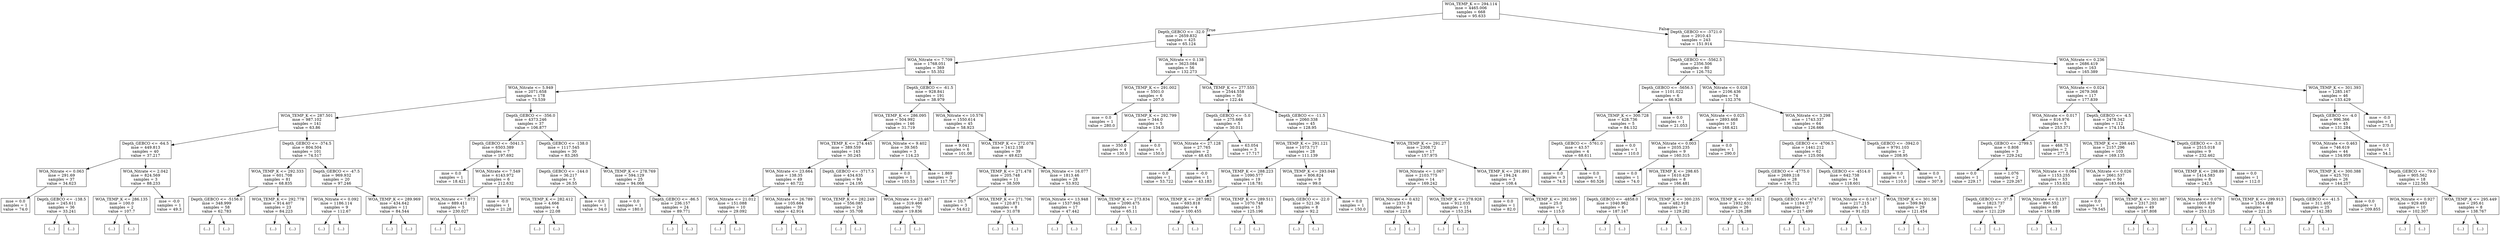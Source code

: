 digraph Tree {
node [shape=box] ;
0 [label="WOA_TEMP_K <= 294.114\nmse = 4465.006\nsamples = 668\nvalue = 95.633"] ;
1 [label="Depth_GEBCO <= -32.0\nmse = 2659.832\nsamples = 425\nvalue = 65.124"] ;
0 -> 1 [labeldistance=2.5, labelangle=45, headlabel="True"] ;
2 [label="WOA_Nitrate <= 7.709\nmse = 1768.051\nsamples = 369\nvalue = 55.352"] ;
1 -> 2 ;
3 [label="WOA_Nitrate <= 5.949\nmse = 2071.658\nsamples = 178\nvalue = 73.539"] ;
2 -> 3 ;
4 [label="WOA_TEMP_K <= 287.501\nmse = 987.102\nsamples = 141\nvalue = 63.86"] ;
3 -> 4 ;
5 [label="Depth_GEBCO <= -64.5\nmse = 449.813\nsamples = 40\nvalue = 37.217"] ;
4 -> 5 ;
6 [label="WOA_Nitrate <= 0.063\nmse = 291.69\nsamples = 37\nvalue = 34.623"] ;
5 -> 6 ;
7 [label="mse = 0.0\nsamples = 1\nvalue = 74.0"] ;
6 -> 7 ;
8 [label="Depth_GEBCO <= -138.5\nmse = 245.611\nsamples = 36\nvalue = 33.241"] ;
6 -> 8 ;
9 [label="(...)"] ;
8 -> 9 ;
50 [label="(...)"] ;
8 -> 50 ;
59 [label="WOA_Nitrate <= 2.042\nmse = 824.569\nsamples = 3\nvalue = 88.233"] ;
5 -> 59 ;
60 [label="WOA_TEMP_K <= 286.135\nmse = 100.0\nsamples = 2\nvalue = 107.7"] ;
59 -> 60 ;
61 [label="(...)"] ;
60 -> 61 ;
62 [label="(...)"] ;
60 -> 62 ;
63 [label="mse = -0.0\nsamples = 1\nvalue = 49.3"] ;
59 -> 63 ;
64 [label="Depth_GEBCO <= -374.5\nmse = 804.504\nsamples = 101\nvalue = 74.517"] ;
4 -> 64 ;
65 [label="WOA_TEMP_K <= 292.333\nmse = 601.708\nsamples = 81\nvalue = 68.835"] ;
64 -> 65 ;
66 [label="Depth_GEBCO <= -5156.0\nmse = 348.999\nsamples = 58\nvalue = 62.783"] ;
65 -> 66 ;
67 [label="(...)"] ;
66 -> 67 ;
74 [label="(...)"] ;
66 -> 74 ;
165 [label="WOA_TEMP_K <= 292.778\nmse = 914.407\nsamples = 23\nvalue = 84.223"] ;
65 -> 165 ;
166 [label="(...)"] ;
165 -> 166 ;
175 [label="(...)"] ;
165 -> 175 ;
204 [label="Depth_GEBCO <= -47.5\nmse = 969.932\nsamples = 20\nvalue = 97.246"] ;
64 -> 204 ;
205 [label="WOA_Nitrate <= 0.092\nmse = 1186.114\nsamples = 9\nvalue = 112.67"] ;
204 -> 205 ;
206 [label="(...)"] ;
205 -> 206 ;
209 [label="(...)"] ;
205 -> 209 ;
218 [label="WOA_TEMP_K <= 289.969\nmse = 434.642\nsamples = 11\nvalue = 84.544"] ;
204 -> 218 ;
219 [label="(...)"] ;
218 -> 219 ;
234 [label="(...)"] ;
218 -> 234 ;
239 [label="Depth_GEBCO <= -356.0\nmse = 4373.246\nsamples = 37\nvalue = 106.877"] ;
3 -> 239 ;
240 [label="Depth_GEBCO <= -5041.5\nmse = 6503.389\nsamples = 7\nvalue = 197.692"] ;
239 -> 240 ;
241 [label="mse = 0.0\nsamples = 1\nvalue = 18.421"] ;
240 -> 241 ;
242 [label="WOA_Nitrate <= 7.549\nmse = 4143.972\nsamples = 6\nvalue = 212.632"] ;
240 -> 242 ;
243 [label="WOA_Nitrate <= 7.073\nmse = 889.411\nsamples = 5\nvalue = 230.027"] ;
242 -> 243 ;
244 [label="(...)"] ;
243 -> 244 ;
249 [label="(...)"] ;
243 -> 249 ;
252 [label="mse = -0.0\nsamples = 1\nvalue = 21.28"] ;
242 -> 252 ;
253 [label="Depth_GEBCO <= -138.0\nmse = 1117.545\nsamples = 30\nvalue = 83.265"] ;
239 -> 253 ;
254 [label="Depth_GEBCO <= -144.0\nmse = 36.217\nsamples = 5\nvalue = 26.55"] ;
253 -> 254 ;
255 [label="WOA_TEMP_K <= 282.412\nmse = 4.666\nsamples = 4\nvalue = 22.08"] ;
254 -> 255 ;
256 [label="(...)"] ;
255 -> 256 ;
257 [label="(...)"] ;
255 -> 257 ;
258 [label="mse = 0.0\nsamples = 1\nvalue = 34.0"] ;
254 -> 258 ;
259 [label="WOA_TEMP_K <= 278.769\nmse = 594.129\nsamples = 25\nvalue = 94.068"] ;
253 -> 259 ;
260 [label="mse = 0.0\nsamples = 1\nvalue = 180.0"] ;
259 -> 260 ;
261 [label="Depth_GEBCO <= -86.5\nmse = 236.157\nsamples = 24\nvalue = 89.771"] ;
259 -> 261 ;
262 [label="(...)"] ;
261 -> 262 ;
277 [label="(...)"] ;
261 -> 277 ;
294 [label="Depth_GEBCO <= -61.5\nmse = 928.841\nsamples = 191\nvalue = 38.979"] ;
2 -> 294 ;
295 [label="WOA_TEMP_K <= 286.095\nmse = 504.992\nsamples = 146\nvalue = 31.719"] ;
294 -> 295 ;
296 [label="WOA_TEMP_K <= 274.445\nmse = 389.559\nsamples = 143\nvalue = 30.245"] ;
295 -> 296 ;
297 [label="WOA_Nitrate <= 23.664\nmse = 138.35\nsamples = 49\nvalue = 40.722"] ;
296 -> 297 ;
298 [label="WOA_Nitrate <= 21.012\nmse = 151.088\nsamples = 10\nvalue = 29.092"] ;
297 -> 298 ;
299 [label="(...)"] ;
298 -> 299 ;
308 [label="(...)"] ;
298 -> 308 ;
317 [label="WOA_Nitrate <= 26.789\nmse = 105.664\nsamples = 39\nvalue = 42.914"] ;
297 -> 317 ;
318 [label="(...)"] ;
317 -> 318 ;
361 [label="(...)"] ;
317 -> 361 ;
388 [label="Depth_GEBCO <= -3717.5\nmse = 434.635\nsamples = 94\nvalue = 24.195"] ;
296 -> 388 ;
389 [label="WOA_TEMP_K <= 282.249\nmse = 556.085\nsamples = 24\nvalue = 35.708"] ;
388 -> 389 ;
390 [label="(...)"] ;
389 -> 390 ;
425 [label="(...)"] ;
389 -> 425 ;
436 [label="WOA_Nitrate <= 23.467\nmse = 319.466\nsamples = 70\nvalue = 19.836"] ;
388 -> 436 ;
437 [label="(...)"] ;
436 -> 437 ;
512 [label="(...)"] ;
436 -> 512 ;
535 [label="WOA_Nitrate <= 9.402\nmse = 39.565\nsamples = 3\nvalue = 114.23"] ;
295 -> 535 ;
536 [label="mse = 0.0\nsamples = 1\nvalue = 103.53"] ;
535 -> 536 ;
537 [label="mse = 1.869\nsamples = 2\nvalue = 117.797"] ;
535 -> 537 ;
538 [label="WOA_Nitrate <= 10.576\nmse = 1550.614\nsamples = 45\nvalue = 58.923"] ;
294 -> 538 ;
539 [label="mse = 9.041\nsamples = 6\nvalue = 101.08"] ;
538 -> 539 ;
540 [label="WOA_TEMP_K <= 272.078\nmse = 1412.138\nsamples = 39\nvalue = 49.623"] ;
538 -> 540 ;
541 [label="WOA_TEMP_K <= 271.478\nmse = 205.748\nsamples = 11\nvalue = 38.509"] ;
540 -> 541 ;
542 [label="mse = 10.7\nsamples = 3\nvalue = 54.612"] ;
541 -> 542 ;
543 [label="WOA_TEMP_K <= 271.706\nmse = 120.871\nsamples = 8\nvalue = 31.078"] ;
541 -> 543 ;
544 [label="(...)"] ;
543 -> 544 ;
551 [label="(...)"] ;
543 -> 551 ;
552 [label="WOA_Nitrate <= 16.077\nmse = 1813.46\nsamples = 28\nvalue = 53.932"] ;
540 -> 552 ;
553 [label="WOA_Nitrate <= 13.948\nmse = 1537.945\nsamples = 17\nvalue = 47.442"] ;
552 -> 553 ;
554 [label="(...)"] ;
553 -> 554 ;
557 [label="(...)"] ;
553 -> 557 ;
558 [label="WOA_TEMP_K <= 273.834\nmse = 2090.475\nsamples = 11\nvalue = 65.11"] ;
552 -> 558 ;
559 [label="(...)"] ;
558 -> 559 ;
564 [label="(...)"] ;
558 -> 564 ;
565 [label="WOA_Nitrate <= 0.138\nmse = 3623.084\nsamples = 56\nvalue = 132.273"] ;
1 -> 565 ;
566 [label="WOA_TEMP_K <= 291.002\nmse = 5501.0\nsamples = 6\nvalue = 207.0"] ;
565 -> 566 ;
567 [label="mse = 0.0\nsamples = 1\nvalue = 280.0"] ;
566 -> 567 ;
568 [label="WOA_TEMP_K <= 292.799\nmse = 344.0\nsamples = 5\nvalue = 134.0"] ;
566 -> 568 ;
569 [label="mse = 350.0\nsamples = 4\nvalue = 130.0"] ;
568 -> 569 ;
570 [label="mse = 0.0\nsamples = 1\nvalue = 150.0"] ;
568 -> 570 ;
571 [label="WOA_TEMP_K <= 277.555\nmse = 2544.558\nsamples = 50\nvalue = 122.44"] ;
565 -> 571 ;
572 [label="Depth_GEBCO <= -5.0\nmse = 275.668\nsamples = 5\nvalue = 30.011"] ;
571 -> 572 ;
573 [label="WOA_Nitrate <= 27.128\nmse = 27.765\nsamples = 2\nvalue = 48.453"] ;
572 -> 573 ;
574 [label="mse = 0.0\nsamples = 1\nvalue = 53.722"] ;
573 -> 574 ;
575 [label="mse = -0.0\nsamples = 1\nvalue = 43.183"] ;
573 -> 575 ;
576 [label="mse = 63.054\nsamples = 3\nvalue = 17.717"] ;
572 -> 576 ;
577 [label="Depth_GEBCO <= -11.5\nmse = 2060.338\nsamples = 45\nvalue = 128.95"] ;
571 -> 577 ;
578 [label="WOA_TEMP_K <= 291.121\nmse = 1073.717\nsamples = 28\nvalue = 111.139"] ;
577 -> 578 ;
579 [label="WOA_TEMP_K <= 288.223\nmse = 1090.577\nsamples = 19\nvalue = 118.781"] ;
578 -> 579 ;
580 [label="WOA_TEMP_K <= 287.982\nmse = 693.818\nsamples = 4\nvalue = 100.455"] ;
579 -> 580 ;
581 [label="(...)"] ;
580 -> 581 ;
586 [label="(...)"] ;
580 -> 586 ;
587 [label="WOA_TEMP_K <= 289.511\nmse = 1070.748\nsamples = 15\nvalue = 125.196"] ;
579 -> 587 ;
588 [label="(...)"] ;
587 -> 588 ;
593 [label="(...)"] ;
587 -> 593 ;
616 [label="WOA_TEMP_K <= 293.048\nmse = 806.824\nsamples = 9\nvalue = 99.0"] ;
578 -> 616 ;
617 [label="Depth_GEBCO <= -22.0\nmse = 521.36\nsamples = 8\nvalue = 92.2"] ;
616 -> 617 ;
618 [label="(...)"] ;
617 -> 618 ;
625 [label="(...)"] ;
617 -> 625 ;
626 [label="mse = 0.0\nsamples = 1\nvalue = 150.0"] ;
616 -> 626 ;
627 [label="WOA_TEMP_K <= 291.27\nmse = 2308.72\nsamples = 17\nvalue = 157.975"] ;
577 -> 627 ;
628 [label="WOA_Nitrate <= 1.067\nmse = 2103.775\nsamples = 14\nvalue = 169.242"] ;
627 -> 628 ;
629 [label="WOA_Nitrate <= 0.432\nmse = 2331.84\nsamples = 3\nvalue = 223.6"] ;
628 -> 629 ;
630 [label="(...)"] ;
629 -> 630 ;
631 [label="(...)"] ;
629 -> 631 ;
634 [label="WOA_TEMP_K <= 278.928\nmse = 912.035\nsamples = 11\nvalue = 153.254"] ;
628 -> 634 ;
635 [label="(...)"] ;
634 -> 635 ;
644 [label="(...)"] ;
634 -> 644 ;
655 [label="WOA_TEMP_K <= 291.891\nmse = 194.24\nsamples = 3\nvalue = 108.4"] ;
627 -> 655 ;
656 [label="mse = 0.0\nsamples = 1\nvalue = 82.0"] ;
655 -> 656 ;
657 [label="WOA_TEMP_K <= 292.595\nmse = 25.0\nsamples = 2\nvalue = 115.0"] ;
655 -> 657 ;
658 [label="(...)"] ;
657 -> 658 ;
659 [label="(...)"] ;
657 -> 659 ;
660 [label="Depth_GEBCO <= -3721.0\nmse = 2910.43\nsamples = 243\nvalue = 151.914"] ;
0 -> 660 [labeldistance=2.5, labelangle=-45, headlabel="False"] ;
661 [label="Depth_GEBCO <= -5562.5\nmse = 2356.506\nsamples = 80\nvalue = 126.752"] ;
660 -> 661 ;
662 [label="Depth_GEBCO <= -5656.5\nmse = 1101.022\nsamples = 6\nvalue = 66.928"] ;
661 -> 662 ;
663 [label="WOA_TEMP_K <= 300.728\nmse = 428.736\nsamples = 5\nvalue = 84.132"] ;
662 -> 663 ;
664 [label="Depth_GEBCO <= -5761.0\nmse = 43.57\nsamples = 4\nvalue = 68.611"] ;
663 -> 664 ;
665 [label="mse = 0.0\nsamples = 3\nvalue = 74.0"] ;
664 -> 665 ;
666 [label="mse = 0.0\nsamples = 1\nvalue = 60.526"] ;
664 -> 666 ;
667 [label="mse = 0.0\nsamples = 1\nvalue = 110.0"] ;
663 -> 667 ;
668 [label="mse = 0.0\nsamples = 1\nvalue = 21.053"] ;
662 -> 668 ;
669 [label="WOA_Nitrate <= 0.028\nmse = 2106.436\nsamples = 74\nvalue = 132.376"] ;
661 -> 669 ;
670 [label="WOA_Nitrate <= 0.025\nmse = 2893.468\nsamples = 10\nvalue = 168.421"] ;
669 -> 670 ;
671 [label="WOA_Nitrate <= 0.003\nmse = 2035.235\nsamples = 9\nvalue = 160.315"] ;
670 -> 671 ;
672 [label="mse = 0.0\nsamples = 1\nvalue = 74.0"] ;
671 -> 672 ;
673 [label="WOA_TEMP_K <= 298.65\nmse = 1610.429\nsamples = 8\nvalue = 166.481"] ;
671 -> 673 ;
674 [label="Depth_GEBCO <= -4858.0\nmse = 1040.962\nsamples = 6\nvalue = 187.147"] ;
673 -> 674 ;
675 [label="(...)"] ;
674 -> 675 ;
682 [label="(...)"] ;
674 -> 682 ;
683 [label="WOA_TEMP_K <= 300.235\nmse = 482.918\nsamples = 2\nvalue = 129.282"] ;
673 -> 683 ;
684 [label="(...)"] ;
683 -> 684 ;
685 [label="(...)"] ;
683 -> 685 ;
686 [label="mse = 0.0\nsamples = 1\nvalue = 290.0"] ;
670 -> 686 ;
687 [label="WOA_Nitrate <= 3.298\nmse = 1743.337\nsamples = 64\nvalue = 126.666"] ;
669 -> 687 ;
688 [label="Depth_GEBCO <= -4706.5\nmse = 1441.212\nsamples = 62\nvalue = 125.004"] ;
687 -> 688 ;
689 [label="Depth_GEBCO <= -4775.0\nmse = 2689.218\nsamples = 28\nvalue = 136.712"] ;
688 -> 689 ;
690 [label="WOA_TEMP_K <= 301.162\nmse = 1932.631\nsamples = 26\nvalue = 126.288"] ;
689 -> 690 ;
691 [label="(...)"] ;
690 -> 691 ;
734 [label="(...)"] ;
690 -> 734 ;
741 [label="Depth_GEBCO <= -4747.0\nmse = 1184.077\nsamples = 2\nvalue = 217.499"] ;
689 -> 741 ;
742 [label="(...)"] ;
741 -> 742 ;
743 [label="(...)"] ;
741 -> 743 ;
744 [label="Depth_GEBCO <= -4514.0\nmse = 642.738\nsamples = 34\nvalue = 118.601"] ;
688 -> 744 ;
745 [label="WOA_Nitrate <= 0.147\nmse = 217.215\nsamples = 5\nvalue = 91.023"] ;
744 -> 745 ;
746 [label="(...)"] ;
745 -> 746 ;
747 [label="(...)"] ;
745 -> 747 ;
754 [label="WOA_TEMP_K <= 301.58\nmse = 599.943\nsamples = 29\nvalue = 121.454"] ;
744 -> 754 ;
755 [label="(...)"] ;
754 -> 755 ;
806 [label="(...)"] ;
754 -> 806 ;
807 [label="Depth_GEBCO <= -3942.0\nmse = 9791.103\nsamples = 2\nvalue = 208.95"] ;
687 -> 807 ;
808 [label="mse = 0.0\nsamples = 1\nvalue = 110.0"] ;
807 -> 808 ;
809 [label="mse = 0.0\nsamples = 1\nvalue = 307.9"] ;
807 -> 809 ;
810 [label="WOA_Nitrate <= 0.236\nmse = 2686.419\nsamples = 163\nvalue = 165.389"] ;
660 -> 810 ;
811 [label="WOA_Nitrate <= 0.024\nmse = 2679.368\nsamples = 117\nvalue = 177.839"] ;
810 -> 811 ;
812 [label="WOA_Nitrate <= 0.017\nmse = 816.976\nsamples = 5\nvalue = 253.371"] ;
811 -> 812 ;
813 [label="Depth_GEBCO <= -2799.5\nmse = 0.808\nsamples = 3\nvalue = 229.242"] ;
812 -> 813 ;
814 [label="mse = 0.0\nsamples = 1\nvalue = 229.17"] ;
813 -> 814 ;
815 [label="mse = 1.076\nsamples = 2\nvalue = 229.267"] ;
813 -> 815 ;
816 [label="mse = 468.75\nsamples = 2\nvalue = 277.5"] ;
812 -> 816 ;
817 [label="Depth_GEBCO <= -4.5\nmse = 2478.342\nsamples = 112\nvalue = 174.154"] ;
811 -> 817 ;
818 [label="WOA_TEMP_K <= 298.445\nmse = 2157.296\nsamples = 103\nvalue = 169.135"] ;
817 -> 818 ;
819 [label="WOA_Nitrate <= 0.064\nmse = 1153.255\nsamples = 53\nvalue = 153.632"] ;
818 -> 819 ;
820 [label="Depth_GEBCO <= -37.5\nmse = 1823.737\nsamples = 7\nvalue = 121.229"] ;
819 -> 820 ;
821 [label="(...)"] ;
820 -> 821 ;
830 [label="(...)"] ;
820 -> 830 ;
831 [label="WOA_Nitrate <= 0.137\nmse = 890.552\nsamples = 46\nvalue = 158.189"] ;
819 -> 831 ;
832 [label="(...)"] ;
831 -> 832 ;
853 [label="(...)"] ;
831 -> 853 ;
890 [label="WOA_Nitrate <= 0.026\nmse = 2661.537\nsamples = 50\nvalue = 183.644"] ;
818 -> 890 ;
891 [label="mse = 0.0\nsamples = 1\nvalue = 79.545"] ;
890 -> 891 ;
892 [label="WOA_TEMP_K <= 301.987\nmse = 2317.203\nsamples = 49\nvalue = 187.808"] ;
890 -> 892 ;
893 [label="(...)"] ;
892 -> 893 ;
940 [label="(...)"] ;
892 -> 940 ;
951 [label="Depth_GEBCO <= -3.0\nmse = 2515.018\nsamples = 9\nvalue = 232.462"] ;
817 -> 951 ;
952 [label="WOA_TEMP_K <= 298.89\nmse = 1414.583\nsamples = 8\nvalue = 242.5"] ;
951 -> 952 ;
953 [label="WOA_Nitrate <= 0.079\nmse = 1005.859\nsamples = 4\nvalue = 253.125"] ;
952 -> 953 ;
954 [label="(...)"] ;
953 -> 954 ;
955 [label="(...)"] ;
953 -> 955 ;
956 [label="WOA_TEMP_K <= 299.913\nmse = 1554.688\nsamples = 4\nvalue = 221.25"] ;
952 -> 956 ;
957 [label="(...)"] ;
956 -> 957 ;
958 [label="(...)"] ;
956 -> 958 ;
959 [label="mse = 0.0\nsamples = 1\nvalue = 112.0"] ;
951 -> 959 ;
960 [label="WOA_TEMP_K <= 301.393\nmse = 1285.167\nsamples = 46\nvalue = 133.429"] ;
810 -> 960 ;
961 [label="Depth_GEBCO <= -4.0\nmse = 996.366\nsamples = 45\nvalue = 131.284"] ;
960 -> 961 ;
962 [label="WOA_Nitrate <= 0.463\nmse = 746.619\nsamples = 44\nvalue = 134.959"] ;
961 -> 962 ;
963 [label="WOA_TEMP_K <= 300.388\nmse = 425.701\nsamples = 26\nvalue = 144.257"] ;
962 -> 963 ;
964 [label="Depth_GEBCO <= -41.5\nmse = 311.405\nsamples = 25\nvalue = 142.383"] ;
963 -> 964 ;
965 [label="(...)"] ;
964 -> 965 ;
1000 [label="(...)"] ;
964 -> 1000 ;
1005 [label="mse = 0.0\nsamples = 1\nvalue = 209.855"] ;
963 -> 1005 ;
1006 [label="Depth_GEBCO <= -79.0\nmse = 905.562\nsamples = 18\nvalue = 122.563"] ;
962 -> 1006 ;
1007 [label="WOA_Nitrate <= 0.927\nmse = 929.493\nsamples = 10\nvalue = 102.307"] ;
1006 -> 1007 ;
1008 [label="(...)"] ;
1007 -> 1008 ;
1017 [label="(...)"] ;
1007 -> 1017 ;
1024 [label="WOA_TEMP_K <= 295.449\nmse = 295.61\nsamples = 8\nvalue = 138.767"] ;
1006 -> 1024 ;
1025 [label="(...)"] ;
1024 -> 1025 ;
1026 [label="(...)"] ;
1024 -> 1026 ;
1035 [label="mse = 0.0\nsamples = 1\nvalue = 54.1"] ;
961 -> 1035 ;
1036 [label="mse = -0.0\nsamples = 1\nvalue = 275.0"] ;
960 -> 1036 ;
}
